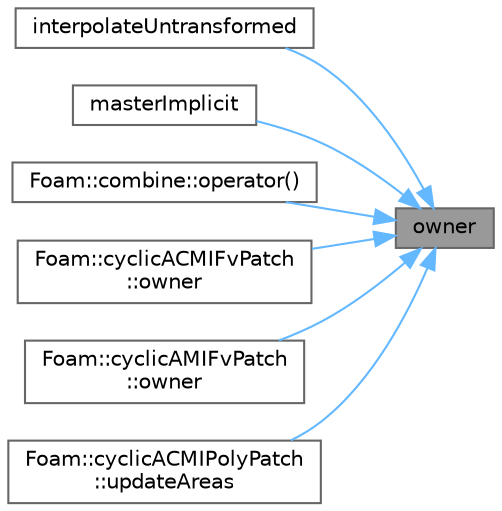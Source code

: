 digraph "owner"
{
 // LATEX_PDF_SIZE
  bgcolor="transparent";
  edge [fontname=Helvetica,fontsize=10,labelfontname=Helvetica,labelfontsize=10];
  node [fontname=Helvetica,fontsize=10,shape=box,height=0.2,width=0.4];
  rankdir="RL";
  Node1 [id="Node000001",label="owner",height=0.2,width=0.4,color="gray40", fillcolor="grey60", style="filled", fontcolor="black",tooltip=" "];
  Node1 -> Node2 [id="edge1_Node000001_Node000002",dir="back",color="steelblue1",style="solid",tooltip=" "];
  Node2 [id="Node000002",label="interpolateUntransformed",height=0.2,width=0.4,color="grey40", fillcolor="white", style="filled",URL="$classFoam_1_1cyclicAMIPolyPatch.html#a6bfcf31efa6ccc196944fa9b78f916d4",tooltip=" "];
  Node1 -> Node3 [id="edge2_Node000001_Node000003",dir="back",color="steelblue1",style="solid",tooltip=" "];
  Node3 [id="Node000003",label="masterImplicit",height=0.2,width=0.4,color="grey40", fillcolor="white", style="filled",URL="$classFoam_1_1cyclicAMIPolyPatch.html#a3fbde5aca5ecfc8ba808da5263b156cd",tooltip=" "];
  Node1 -> Node4 [id="edge3_Node000001_Node000004",dir="back",color="steelblue1",style="solid",tooltip=" "];
  Node4 [id="Node000004",label="Foam::combine::operator()",height=0.2,width=0.4,color="grey40", fillcolor="white", style="filled",URL="$classFoam_1_1combine.html#a0d44d9e7fe1576f29d47eac6f5050a7a",tooltip=" "];
  Node1 -> Node5 [id="edge4_Node000001_Node000005",dir="back",color="steelblue1",style="solid",tooltip=" "];
  Node5 [id="Node000005",label="Foam::cyclicACMIFvPatch\l::owner",height=0.2,width=0.4,color="grey40", fillcolor="white", style="filled",URL="$classFoam_1_1cyclicACMIFvPatch.html#a357c5e37e5d7c583fa172625b8c11009",tooltip=" "];
  Node1 -> Node6 [id="edge5_Node000001_Node000006",dir="back",color="steelblue1",style="solid",tooltip=" "];
  Node6 [id="Node000006",label="Foam::cyclicAMIFvPatch\l::owner",height=0.2,width=0.4,color="grey40", fillcolor="white", style="filled",URL="$classFoam_1_1cyclicAMIFvPatch.html#a357c5e37e5d7c583fa172625b8c11009",tooltip=" "];
  Node1 -> Node7 [id="edge6_Node000001_Node000007",dir="back",color="steelblue1",style="solid",tooltip=" "];
  Node7 [id="Node000007",label="Foam::cyclicACMIPolyPatch\l::updateAreas",height=0.2,width=0.4,color="grey40", fillcolor="white", style="filled",URL="$classFoam_1_1cyclicACMIPolyPatch.html#ae28d47d467601f08c1f54b67937f1c99",tooltip=" "];
}
